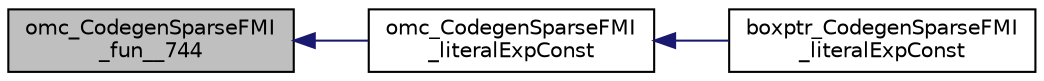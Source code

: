 digraph "omc_CodegenSparseFMI_fun__744"
{
  edge [fontname="Helvetica",fontsize="10",labelfontname="Helvetica",labelfontsize="10"];
  node [fontname="Helvetica",fontsize="10",shape=record];
  rankdir="LR";
  Node165149 [label="omc_CodegenSparseFMI\l_fun__744",height=0.2,width=0.4,color="black", fillcolor="grey75", style="filled", fontcolor="black"];
  Node165149 -> Node165150 [dir="back",color="midnightblue",fontsize="10",style="solid",fontname="Helvetica"];
  Node165150 [label="omc_CodegenSparseFMI\l_literalExpConst",height=0.2,width=0.4,color="black", fillcolor="white", style="filled",URL="$da/d88/_codegen_sparse_f_m_i_8h.html#ae80144971e7ed9730415d1388f5e20b2"];
  Node165150 -> Node165151 [dir="back",color="midnightblue",fontsize="10",style="solid",fontname="Helvetica"];
  Node165151 [label="boxptr_CodegenSparseFMI\l_literalExpConst",height=0.2,width=0.4,color="black", fillcolor="white", style="filled",URL="$da/d88/_codegen_sparse_f_m_i_8h.html#a35b518850a893ac272c809e95c795c04"];
}
